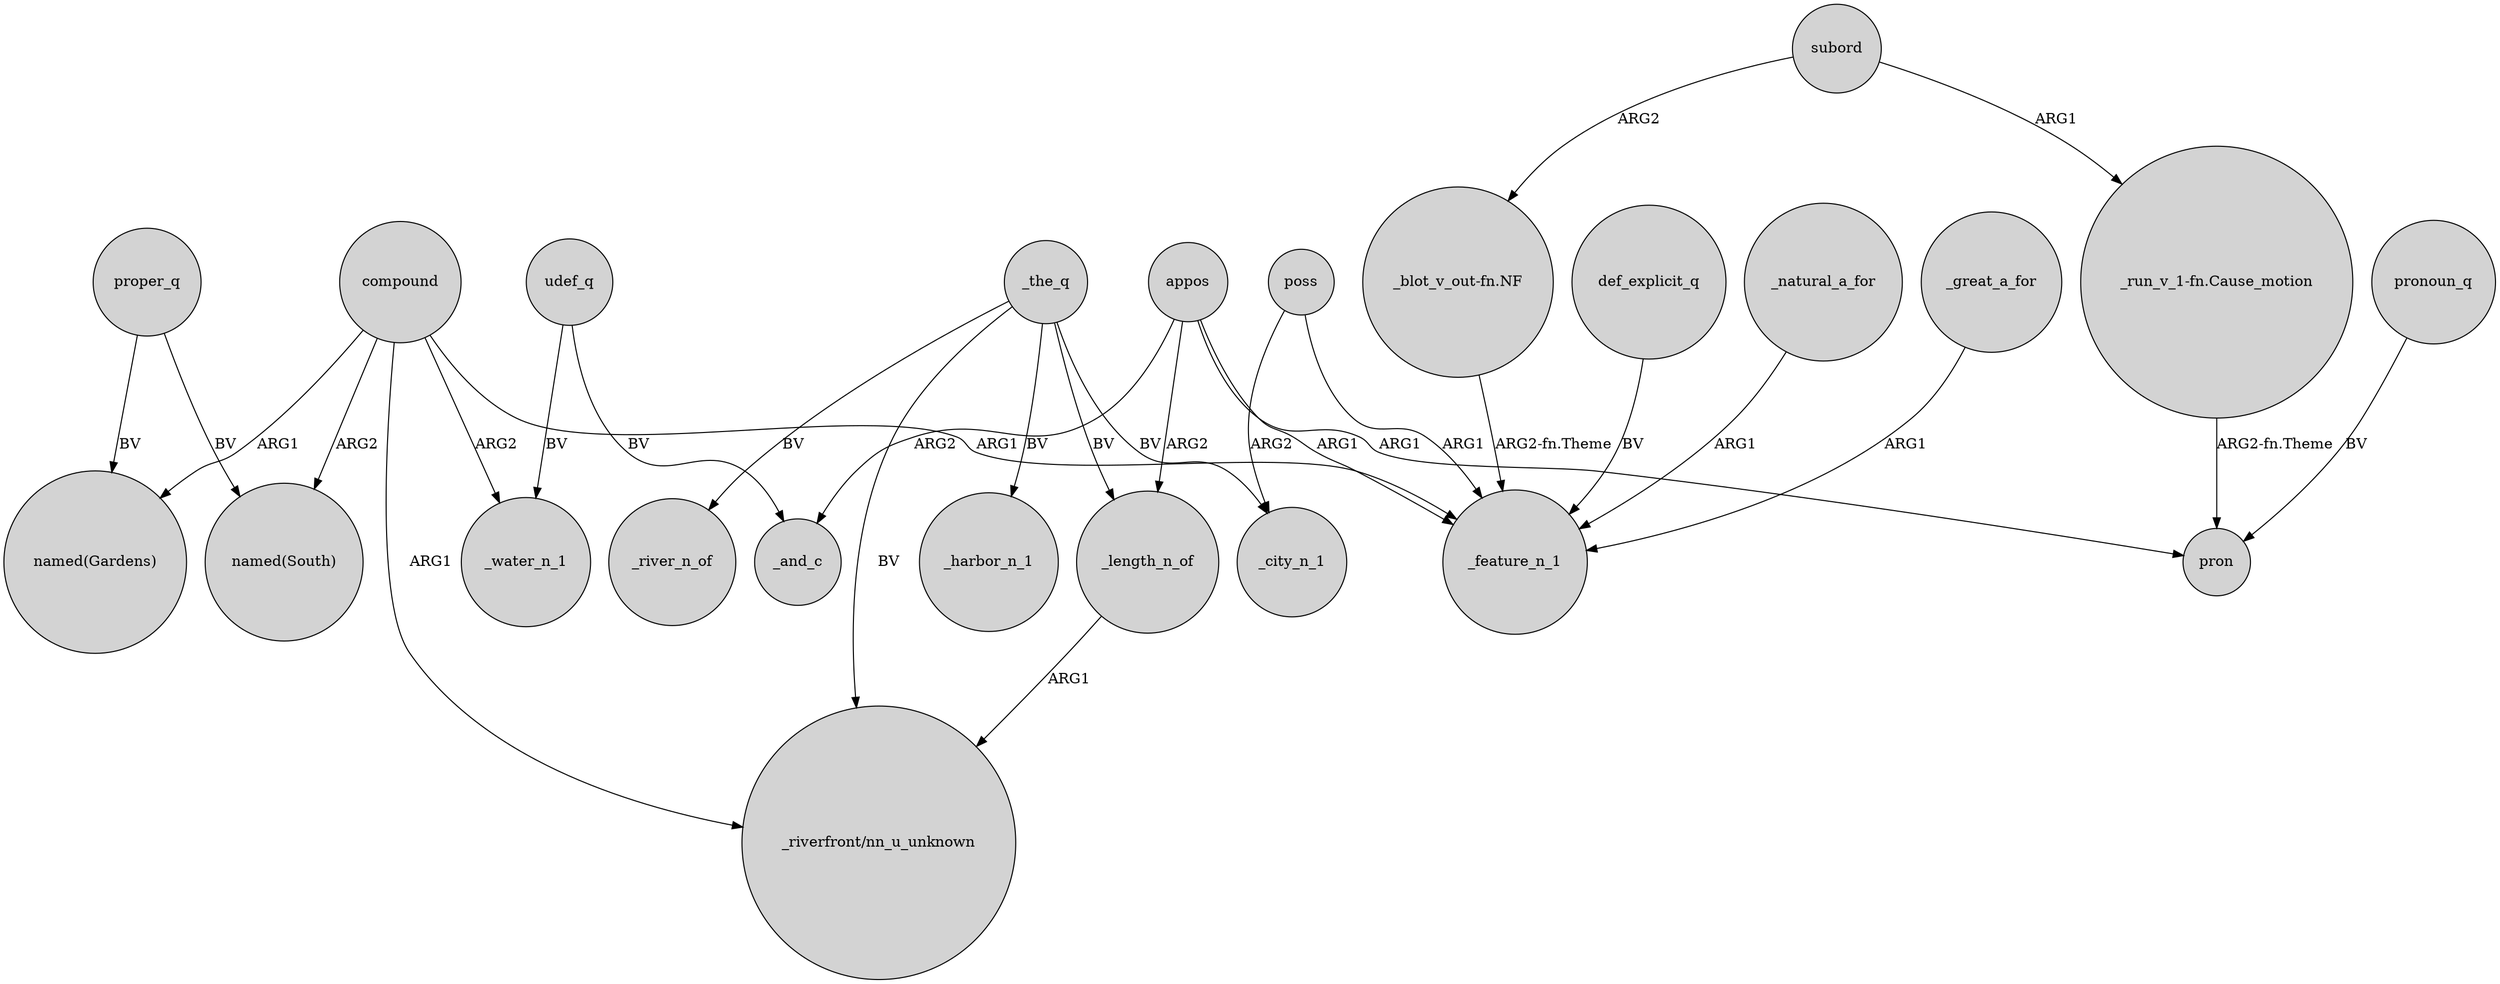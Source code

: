 digraph {
	node [shape=circle style=filled]
	_great_a_for -> _feature_n_1 [label=ARG1]
	compound -> "named(South)" [label=ARG2]
	appos -> _feature_n_1 [label=ARG1]
	def_explicit_q -> _feature_n_1 [label=BV]
	_the_q -> _length_n_of [label=BV]
	_the_q -> _river_n_of [label=BV]
	proper_q -> "named(Gardens)" [label=BV]
	compound -> _water_n_1 [label=ARG2]
	compound -> "_riverfront/nn_u_unknown" [label=ARG1]
	_natural_a_for -> _feature_n_1 [label=ARG1]
	_length_n_of -> "_riverfront/nn_u_unknown" [label=ARG1]
	poss -> _feature_n_1 [label=ARG1]
	pronoun_q -> pron [label=BV]
	appos -> _length_n_of [label=ARG2]
	_the_q -> "_riverfront/nn_u_unknown" [label=BV]
	appos -> _and_c [label=ARG2]
	appos -> pron [label=ARG1]
	udef_q -> _water_n_1 [label=BV]
	subord -> "_blot_v_out-fn.NF" [label=ARG2]
	"_blot_v_out-fn.NF" -> _feature_n_1 [label="ARG2-fn.Theme"]
	compound -> _feature_n_1 [label=ARG1]
	_the_q -> _city_n_1 [label=BV]
	_the_q -> _harbor_n_1 [label=BV]
	compound -> "named(Gardens)" [label=ARG1]
	"_run_v_1-fn.Cause_motion" -> pron [label="ARG2-fn.Theme"]
	poss -> _city_n_1 [label=ARG2]
	udef_q -> _and_c [label=BV]
	proper_q -> "named(South)" [label=BV]
	subord -> "_run_v_1-fn.Cause_motion" [label=ARG1]
}
